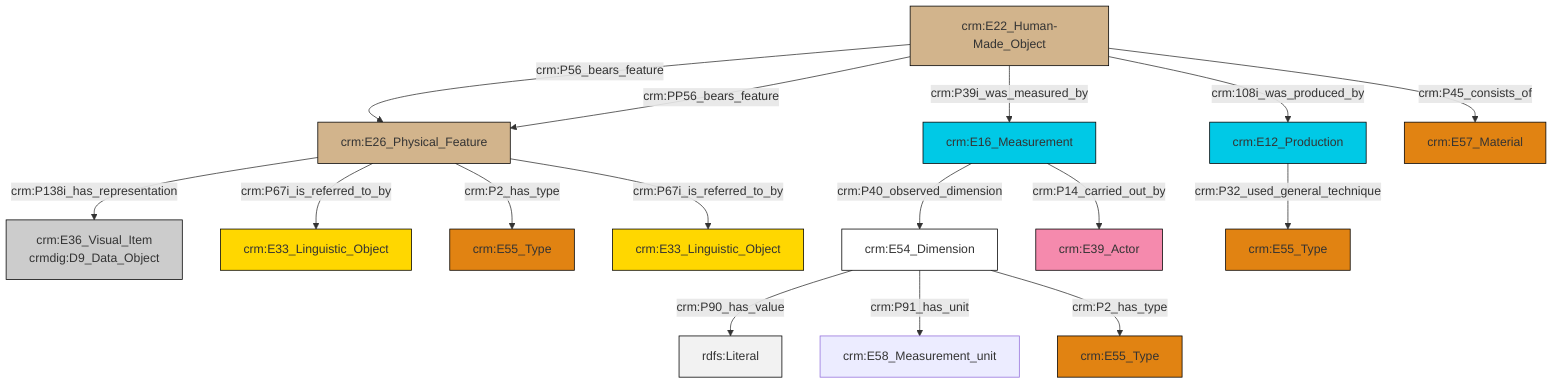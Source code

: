 graph TD
classDef Literal fill:#f2f2f2,stroke:#000000;
classDef CRM_Entity fill:#FFFFFF,stroke:#000000;
classDef Temporal_Entity fill:#00C9E6, stroke:#000000;
classDef Type fill:#E18312, stroke:#000000;
classDef Time-Span fill:#2C9C91, stroke:#000000;
classDef Appellation fill:#FFEB7F, stroke:#000000;
classDef Place fill:#008836, stroke:#000000;
classDef Persistent_Item fill:#B266B2, stroke:#000000;
classDef Conceptual_Object fill:#FFD700, stroke:#000000;
classDef Physical_Thing fill:#D2B48C, stroke:#000000;
classDef Actor fill:#f58aad, stroke:#000000;
classDef PC_Classes fill:#4ce600, stroke:#000000;
classDef Multi fill:#cccccc,stroke:#000000;

4["crm:E26_Physical_Feature"]:::Physical_Thing -->|crm:P138i_has_representation| 5["crm:E36_Visual_Item<br>crmdig:D9_Data_Object"]:::Multi
8["crm:E22_Human-Made_Object"]:::Physical_Thing -->|crm:P56_bears_feature| 4["crm:E26_Physical_Feature"]:::Physical_Thing
9["crm:E54_Dimension"]:::CRM_Entity -->|crm:P90_has_value| 10[rdfs:Literal]:::Literal
9["crm:E54_Dimension"]:::CRM_Entity -->|crm:P91_has_unit| 2["crm:E58_Measurement_unit"]:::Default
8["crm:E22_Human-Made_Object"]:::Physical_Thing -->|crm:PP56_bears_feature| 4["crm:E26_Physical_Feature"]:::Physical_Thing
9["crm:E54_Dimension"]:::CRM_Entity -->|crm:P2_has_type| 15["crm:E55_Type"]:::Type
8["crm:E22_Human-Made_Object"]:::Physical_Thing -->|crm:P39i_was_measured_by| 19["crm:E16_Measurement"]:::Temporal_Entity
4["crm:E26_Physical_Feature"]:::Physical_Thing -->|crm:P67i_is_referred_to_by| 0["crm:E33_Linguistic_Object"]:::Conceptual_Object
19["crm:E16_Measurement"]:::Temporal_Entity -->|crm:P40_observed_dimension| 9["crm:E54_Dimension"]:::CRM_Entity
4["crm:E26_Physical_Feature"]:::Physical_Thing -->|crm:P2_has_type| 21["crm:E55_Type"]:::Type
6["crm:E12_Production"]:::Temporal_Entity -->|crm:P32_used_general_technique| 17["crm:E55_Type"]:::Type
8["crm:E22_Human-Made_Object"]:::Physical_Thing -->|crm:108i_was_produced_by| 6["crm:E12_Production"]:::Temporal_Entity
19["crm:E16_Measurement"]:::Temporal_Entity -->|crm:P14_carried_out_by| 22["crm:E39_Actor"]:::Actor
8["crm:E22_Human-Made_Object"]:::Physical_Thing -->|crm:P45_consists_of| 13["crm:E57_Material"]:::Type
4["crm:E26_Physical_Feature"]:::Physical_Thing -->|crm:P67i_is_referred_to_by| 11["crm:E33_Linguistic_Object"]:::Conceptual_Object